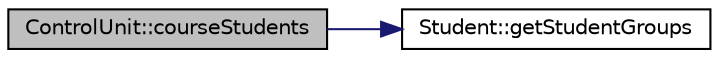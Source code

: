 digraph "ControlUnit::courseStudents"
{
 // LATEX_PDF_SIZE
  edge [fontname="Helvetica",fontsize="10",labelfontname="Helvetica",labelfontsize="10"];
  node [fontname="Helvetica",fontsize="10",shape=record];
  rankdir="LR";
  Node1 [label="ControlUnit::courseStudents",height=0.2,width=0.4,color="black", fillcolor="grey75", style="filled", fontcolor="black",tooltip="Displays the students enrolled in a specific course."];
  Node1 -> Node2 [color="midnightblue",fontsize="10",style="solid"];
  Node2 [label="Student::getStudentGroups",height=0.2,width=0.4,color="black", fillcolor="white", style="filled",URL="$class_student.html#ad3420b04fc1bb5dcc413bfa771db896d",tooltip="Gets all the classes the student belongs to."];
}
